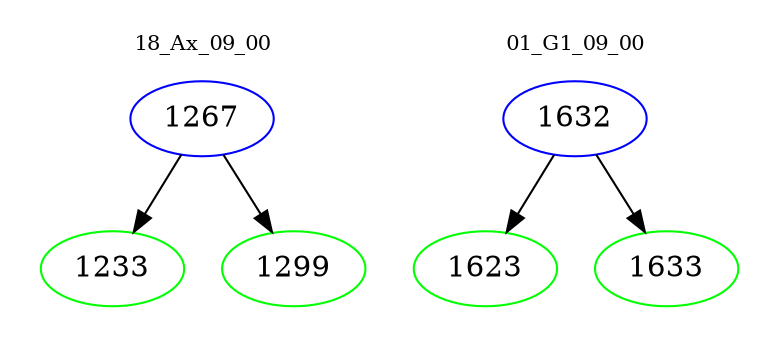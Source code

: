 digraph{
subgraph cluster_0 {
color = white
label = "18_Ax_09_00";
fontsize=10;
T0_1267 [label="1267", color="blue"]
T0_1267 -> T0_1233 [color="black"]
T0_1233 [label="1233", color="green"]
T0_1267 -> T0_1299 [color="black"]
T0_1299 [label="1299", color="green"]
}
subgraph cluster_1 {
color = white
label = "01_G1_09_00";
fontsize=10;
T1_1632 [label="1632", color="blue"]
T1_1632 -> T1_1623 [color="black"]
T1_1623 [label="1623", color="green"]
T1_1632 -> T1_1633 [color="black"]
T1_1633 [label="1633", color="green"]
}
}
